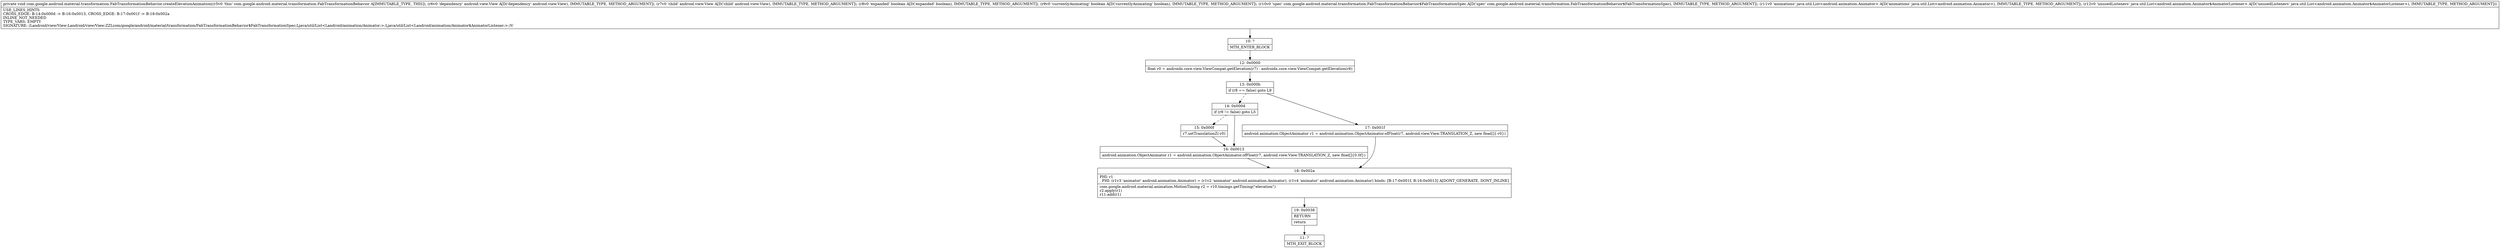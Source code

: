 digraph "CFG forcom.google.android.material.transformation.FabTransformationBehavior.createElevationAnimation(Landroid\/view\/View;Landroid\/view\/View;ZZLcom\/google\/android\/material\/transformation\/FabTransformationBehavior$FabTransformationSpec;Ljava\/util\/List;Ljava\/util\/List;)V" {
Node_10 [shape=record,label="{10\:\ ?|MTH_ENTER_BLOCK\l}"];
Node_12 [shape=record,label="{12\:\ 0x0000|float r0 = androidx.core.view.ViewCompat.getElevation(r7) \- androidx.core.view.ViewCompat.getElevation(r6)\l}"];
Node_13 [shape=record,label="{13\:\ 0x000b|if (r8 == false) goto L9\l}"];
Node_14 [shape=record,label="{14\:\ 0x000d|if (r9 != false) goto L5\l}"];
Node_15 [shape=record,label="{15\:\ 0x000f|r7.setTranslationZ(\-r0)\l}"];
Node_16 [shape=record,label="{16\:\ 0x0013|android.animation.ObjectAnimator r1 = android.animation.ObjectAnimator.ofFloat(r7, android.view.View.TRANSLATION_Z, new float[]\{0.0f\})\l}"];
Node_18 [shape=record,label="{18\:\ 0x002a|PHI: r1 \l  PHI: (r1v3 'animator' android.animation.Animator) = (r1v2 'animator' android.animation.Animator), (r1v4 'animator' android.animation.Animator) binds: [B:17:0x001f, B:16:0x0013] A[DONT_GENERATE, DONT_INLINE]\l|com.google.android.material.animation.MotionTiming r2 = r10.timings.getTiming(\"elevation\")\lr2.apply(r1)\lr11.add(r1)\l}"];
Node_19 [shape=record,label="{19\:\ 0x0038|RETURN\l|return\l}"];
Node_11 [shape=record,label="{11\:\ ?|MTH_EXIT_BLOCK\l}"];
Node_17 [shape=record,label="{17\:\ 0x001f|android.animation.ObjectAnimator r1 = android.animation.ObjectAnimator.ofFloat(r7, android.view.View.TRANSLATION_Z, new float[]\{\-r0\})\l}"];
MethodNode[shape=record,label="{private void com.google.android.material.transformation.FabTransformationBehavior.createElevationAnimation((r5v0 'this' com.google.android.material.transformation.FabTransformationBehavior A[IMMUTABLE_TYPE, THIS]), (r6v0 'dependency' android.view.View A[D('dependency' android.view.View), IMMUTABLE_TYPE, METHOD_ARGUMENT]), (r7v0 'child' android.view.View A[D('child' android.view.View), IMMUTABLE_TYPE, METHOD_ARGUMENT]), (r8v0 'expanded' boolean A[D('expanded' boolean), IMMUTABLE_TYPE, METHOD_ARGUMENT]), (r9v0 'currentlyAnimating' boolean A[D('currentlyAnimating' boolean), IMMUTABLE_TYPE, METHOD_ARGUMENT]), (r10v0 'spec' com.google.android.material.transformation.FabTransformationBehavior$FabTransformationSpec A[D('spec' com.google.android.material.transformation.FabTransformationBehavior$FabTransformationSpec), IMMUTABLE_TYPE, METHOD_ARGUMENT]), (r11v0 'animations' java.util.List\<android.animation.Animator\> A[D('animations' java.util.List\<android.animation.Animator\>), IMMUTABLE_TYPE, METHOD_ARGUMENT]), (r12v0 'unusedListeners' java.util.List\<android.animation.Animator$AnimatorListener\> A[D('unusedListeners' java.util.List\<android.animation.Animator$AnimatorListener\>), IMMUTABLE_TYPE, METHOD_ARGUMENT]))  | USE_LINES_HINTS\lCROSS_EDGE: B:14:0x000d \-\> B:16:0x0013, CROSS_EDGE: B:17:0x001f \-\> B:18:0x002a\lINLINE_NOT_NEEDED\lTYPE_VARS: EMPTY\lSIGNATURE: (Landroid\/view\/View;Landroid\/view\/View;ZZLcom\/google\/android\/material\/transformation\/FabTransformationBehavior$FabTransformationSpec;Ljava\/util\/List\<Landroid\/animation\/Animator;\>;Ljava\/util\/List\<Landroid\/animation\/Animator$AnimatorListener;\>;)V\l}"];
MethodNode -> Node_10;Node_10 -> Node_12;
Node_12 -> Node_13;
Node_13 -> Node_14[style=dashed];
Node_13 -> Node_17;
Node_14 -> Node_15[style=dashed];
Node_14 -> Node_16;
Node_15 -> Node_16;
Node_16 -> Node_18;
Node_18 -> Node_19;
Node_19 -> Node_11;
Node_17 -> Node_18;
}

